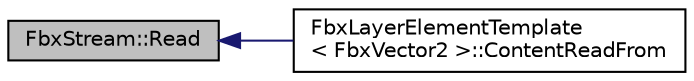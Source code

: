 digraph "FbxStream::Read"
{
  edge [fontname="Helvetica",fontsize="10",labelfontname="Helvetica",labelfontsize="10"];
  node [fontname="Helvetica",fontsize="10",shape=record];
  rankdir="LR";
  Node23 [label="FbxStream::Read",height=0.2,width=0.4,color="black", fillcolor="grey75", style="filled", fontcolor="black"];
  Node23 -> Node24 [dir="back",color="midnightblue",fontsize="10",style="solid",fontname="Helvetica"];
  Node24 [label="FbxLayerElementTemplate\l\< FbxVector2 \>::ContentReadFrom",height=0.2,width=0.4,color="black", fillcolor="white", style="filled",URL="$class_fbx_layer_element_template.html#a19424f43272601bf018b8a0ba843b094"];
}
